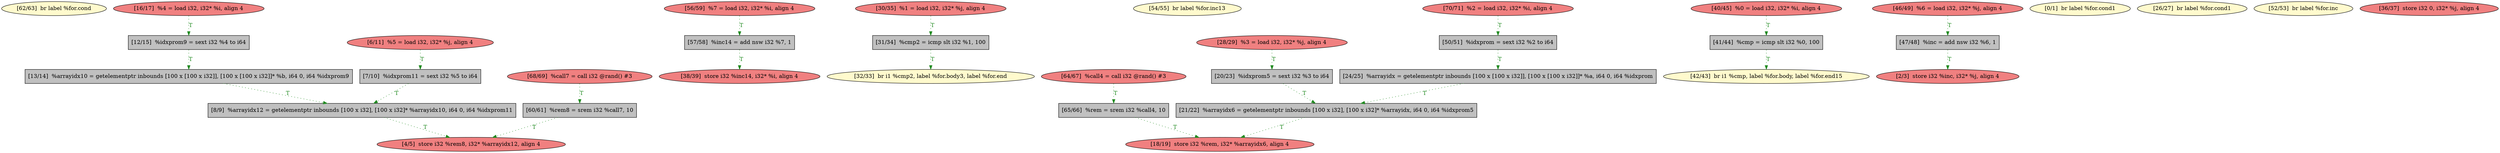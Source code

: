 
digraph G {


node1347 [fillcolor=lemonchiffon,label="[62/63]  br label %for.cond",shape=ellipse,style=filled ]
node1346 [fillcolor=grey,label="[60/61]  %rem8 = srem i32 %call7, 10",shape=rectangle,style=filled ]
node1342 [fillcolor=lightcoral,label="[56/59]  %7 = load i32, i32* %i, align 4",shape=ellipse,style=filled ]
node1339 [fillcolor=grey,label="[31/34]  %cmp2 = icmp slt i32 %1, 100",shape=rectangle,style=filled ]
node1341 [fillcolor=lemonchiffon,label="[54/55]  br label %for.inc13",shape=ellipse,style=filled ]
node1338 [fillcolor=grey,label="[50/51]  %idxprom = sext i32 %2 to i64",shape=rectangle,style=filled ]
node1337 [fillcolor=grey,label="[21/22]  %arrayidx6 = getelementptr inbounds [100 x i32], [100 x i32]* %arrayidx, i64 0, i64 %idxprom5",shape=rectangle,style=filled ]
node1336 [fillcolor=grey,label="[41/44]  %cmp = icmp slt i32 %0, 100",shape=rectangle,style=filled ]
node1334 [fillcolor=lightcoral,label="[46/49]  %6 = load i32, i32* %j, align 4",shape=ellipse,style=filled ]
node1333 [fillcolor=lightcoral,label="[40/45]  %0 = load i32, i32* %i, align 4",shape=ellipse,style=filled ]
node1351 [fillcolor=lightcoral,label="[70/71]  %2 = load i32, i32* %i, align 4",shape=ellipse,style=filled ]
node1348 [fillcolor=lightcoral,label="[64/67]  %call4 = call i32 @rand() #3",shape=ellipse,style=filled ]
node1332 [fillcolor=lightcoral,label="[38/39]  store i32 %inc14, i32* %i, align 4",shape=ellipse,style=filled ]
node1344 [fillcolor=lemonchiffon,label="[42/43]  br i1 %cmp, label %for.body, label %for.end15",shape=ellipse,style=filled ]
node1321 [fillcolor=grey,label="[12/15]  %idxprom9 = sext i32 %4 to i64",shape=rectangle,style=filled ]
node1316 [fillcolor=lemonchiffon,label="[0/1]  br label %for.cond1",shape=ellipse,style=filled ]
node1319 [fillcolor=lightcoral,label="[6/11]  %5 = load i32, i32* %j, align 4",shape=ellipse,style=filled ]
node1326 [fillcolor=lemonchiffon,label="[26/27]  br label %for.cond1",shape=ellipse,style=filled ]
node1340 [fillcolor=lemonchiffon,label="[52/53]  br label %for.inc",shape=ellipse,style=filled ]
node1318 [fillcolor=lightcoral,label="[4/5]  store i32 %rem8, i32* %arrayidx12, align 4",shape=ellipse,style=filled ]
node1317 [fillcolor=lightcoral,label="[2/3]  store i32 %inc, i32* %j, align 4",shape=ellipse,style=filled ]
node1322 [fillcolor=lightcoral,label="[16/17]  %4 = load i32, i32* %i, align 4",shape=ellipse,style=filled ]
node1323 [fillcolor=lightcoral,label="[18/19]  store i32 %rem, i32* %arrayidx6, align 4",shape=ellipse,style=filled ]
node1350 [fillcolor=lightcoral,label="[68/69]  %call7 = call i32 @rand() #3",shape=ellipse,style=filled ]
node1349 [fillcolor=grey,label="[65/66]  %rem = srem i32 %call4, 10",shape=rectangle,style=filled ]
node1320 [fillcolor=grey,label="[8/9]  %arrayidx12 = getelementptr inbounds [100 x i32], [100 x i32]* %arrayidx10, i64 0, i64 %idxprom11",shape=rectangle,style=filled ]
node1328 [fillcolor=lightcoral,label="[30/35]  %1 = load i32, i32* %j, align 4",shape=ellipse,style=filled ]
node1345 [fillcolor=grey,label="[57/58]  %inc14 = add nsw i32 %7, 1",shape=rectangle,style=filled ]
node1343 [fillcolor=grey,label="[47/48]  %inc = add nsw i32 %6, 1",shape=rectangle,style=filled ]
node1325 [fillcolor=grey,label="[24/25]  %arrayidx = getelementptr inbounds [100 x [100 x i32]], [100 x [100 x i32]]* %a, i64 0, i64 %idxprom",shape=rectangle,style=filled ]
node1324 [fillcolor=grey,label="[20/23]  %idxprom5 = sext i32 %3 to i64",shape=rectangle,style=filled ]
node1327 [fillcolor=lightcoral,label="[28/29]  %3 = load i32, i32* %j, align 4",shape=ellipse,style=filled ]
node1329 [fillcolor=grey,label="[13/14]  %arrayidx10 = getelementptr inbounds [100 x [100 x i32]], [100 x [100 x i32]]* %b, i64 0, i64 %idxprom9",shape=rectangle,style=filled ]
node1335 [fillcolor=grey,label="[7/10]  %idxprom11 = sext i32 %5 to i64",shape=rectangle,style=filled ]
node1330 [fillcolor=lightcoral,label="[36/37]  store i32 0, i32* %j, align 4",shape=ellipse,style=filled ]
node1331 [fillcolor=lemonchiffon,label="[32/33]  br i1 %cmp2, label %for.body3, label %for.end",shape=ellipse,style=filled ]

node1339->node1331 [style=dotted,color=forestgreen,label="T",fontcolor=forestgreen ]
node1350->node1346 [style=dotted,color=forestgreen,label="T",fontcolor=forestgreen ]
node1335->node1320 [style=dotted,color=forestgreen,label="T",fontcolor=forestgreen ]
node1329->node1320 [style=dotted,color=forestgreen,label="T",fontcolor=forestgreen ]
node1320->node1318 [style=dotted,color=forestgreen,label="T",fontcolor=forestgreen ]
node1334->node1343 [style=dotted,color=forestgreen,label="T",fontcolor=forestgreen ]
node1338->node1325 [style=dotted,color=forestgreen,label="T",fontcolor=forestgreen ]
node1345->node1332 [style=dotted,color=forestgreen,label="T",fontcolor=forestgreen ]
node1327->node1324 [style=dotted,color=forestgreen,label="T",fontcolor=forestgreen ]
node1319->node1335 [style=dotted,color=forestgreen,label="T",fontcolor=forestgreen ]
node1342->node1345 [style=dotted,color=forestgreen,label="T",fontcolor=forestgreen ]
node1346->node1318 [style=dotted,color=forestgreen,label="T",fontcolor=forestgreen ]
node1343->node1317 [style=dotted,color=forestgreen,label="T",fontcolor=forestgreen ]
node1325->node1337 [style=dotted,color=forestgreen,label="T",fontcolor=forestgreen ]
node1349->node1323 [style=dotted,color=forestgreen,label="T",fontcolor=forestgreen ]
node1321->node1329 [style=dotted,color=forestgreen,label="T",fontcolor=forestgreen ]
node1348->node1349 [style=dotted,color=forestgreen,label="T",fontcolor=forestgreen ]
node1337->node1323 [style=dotted,color=forestgreen,label="T",fontcolor=forestgreen ]
node1322->node1321 [style=dotted,color=forestgreen,label="T",fontcolor=forestgreen ]
node1328->node1339 [style=dotted,color=forestgreen,label="T",fontcolor=forestgreen ]
node1336->node1344 [style=dotted,color=forestgreen,label="T",fontcolor=forestgreen ]
node1324->node1337 [style=dotted,color=forestgreen,label="T",fontcolor=forestgreen ]
node1333->node1336 [style=dotted,color=forestgreen,label="T",fontcolor=forestgreen ]
node1351->node1338 [style=dotted,color=forestgreen,label="T",fontcolor=forestgreen ]


}
